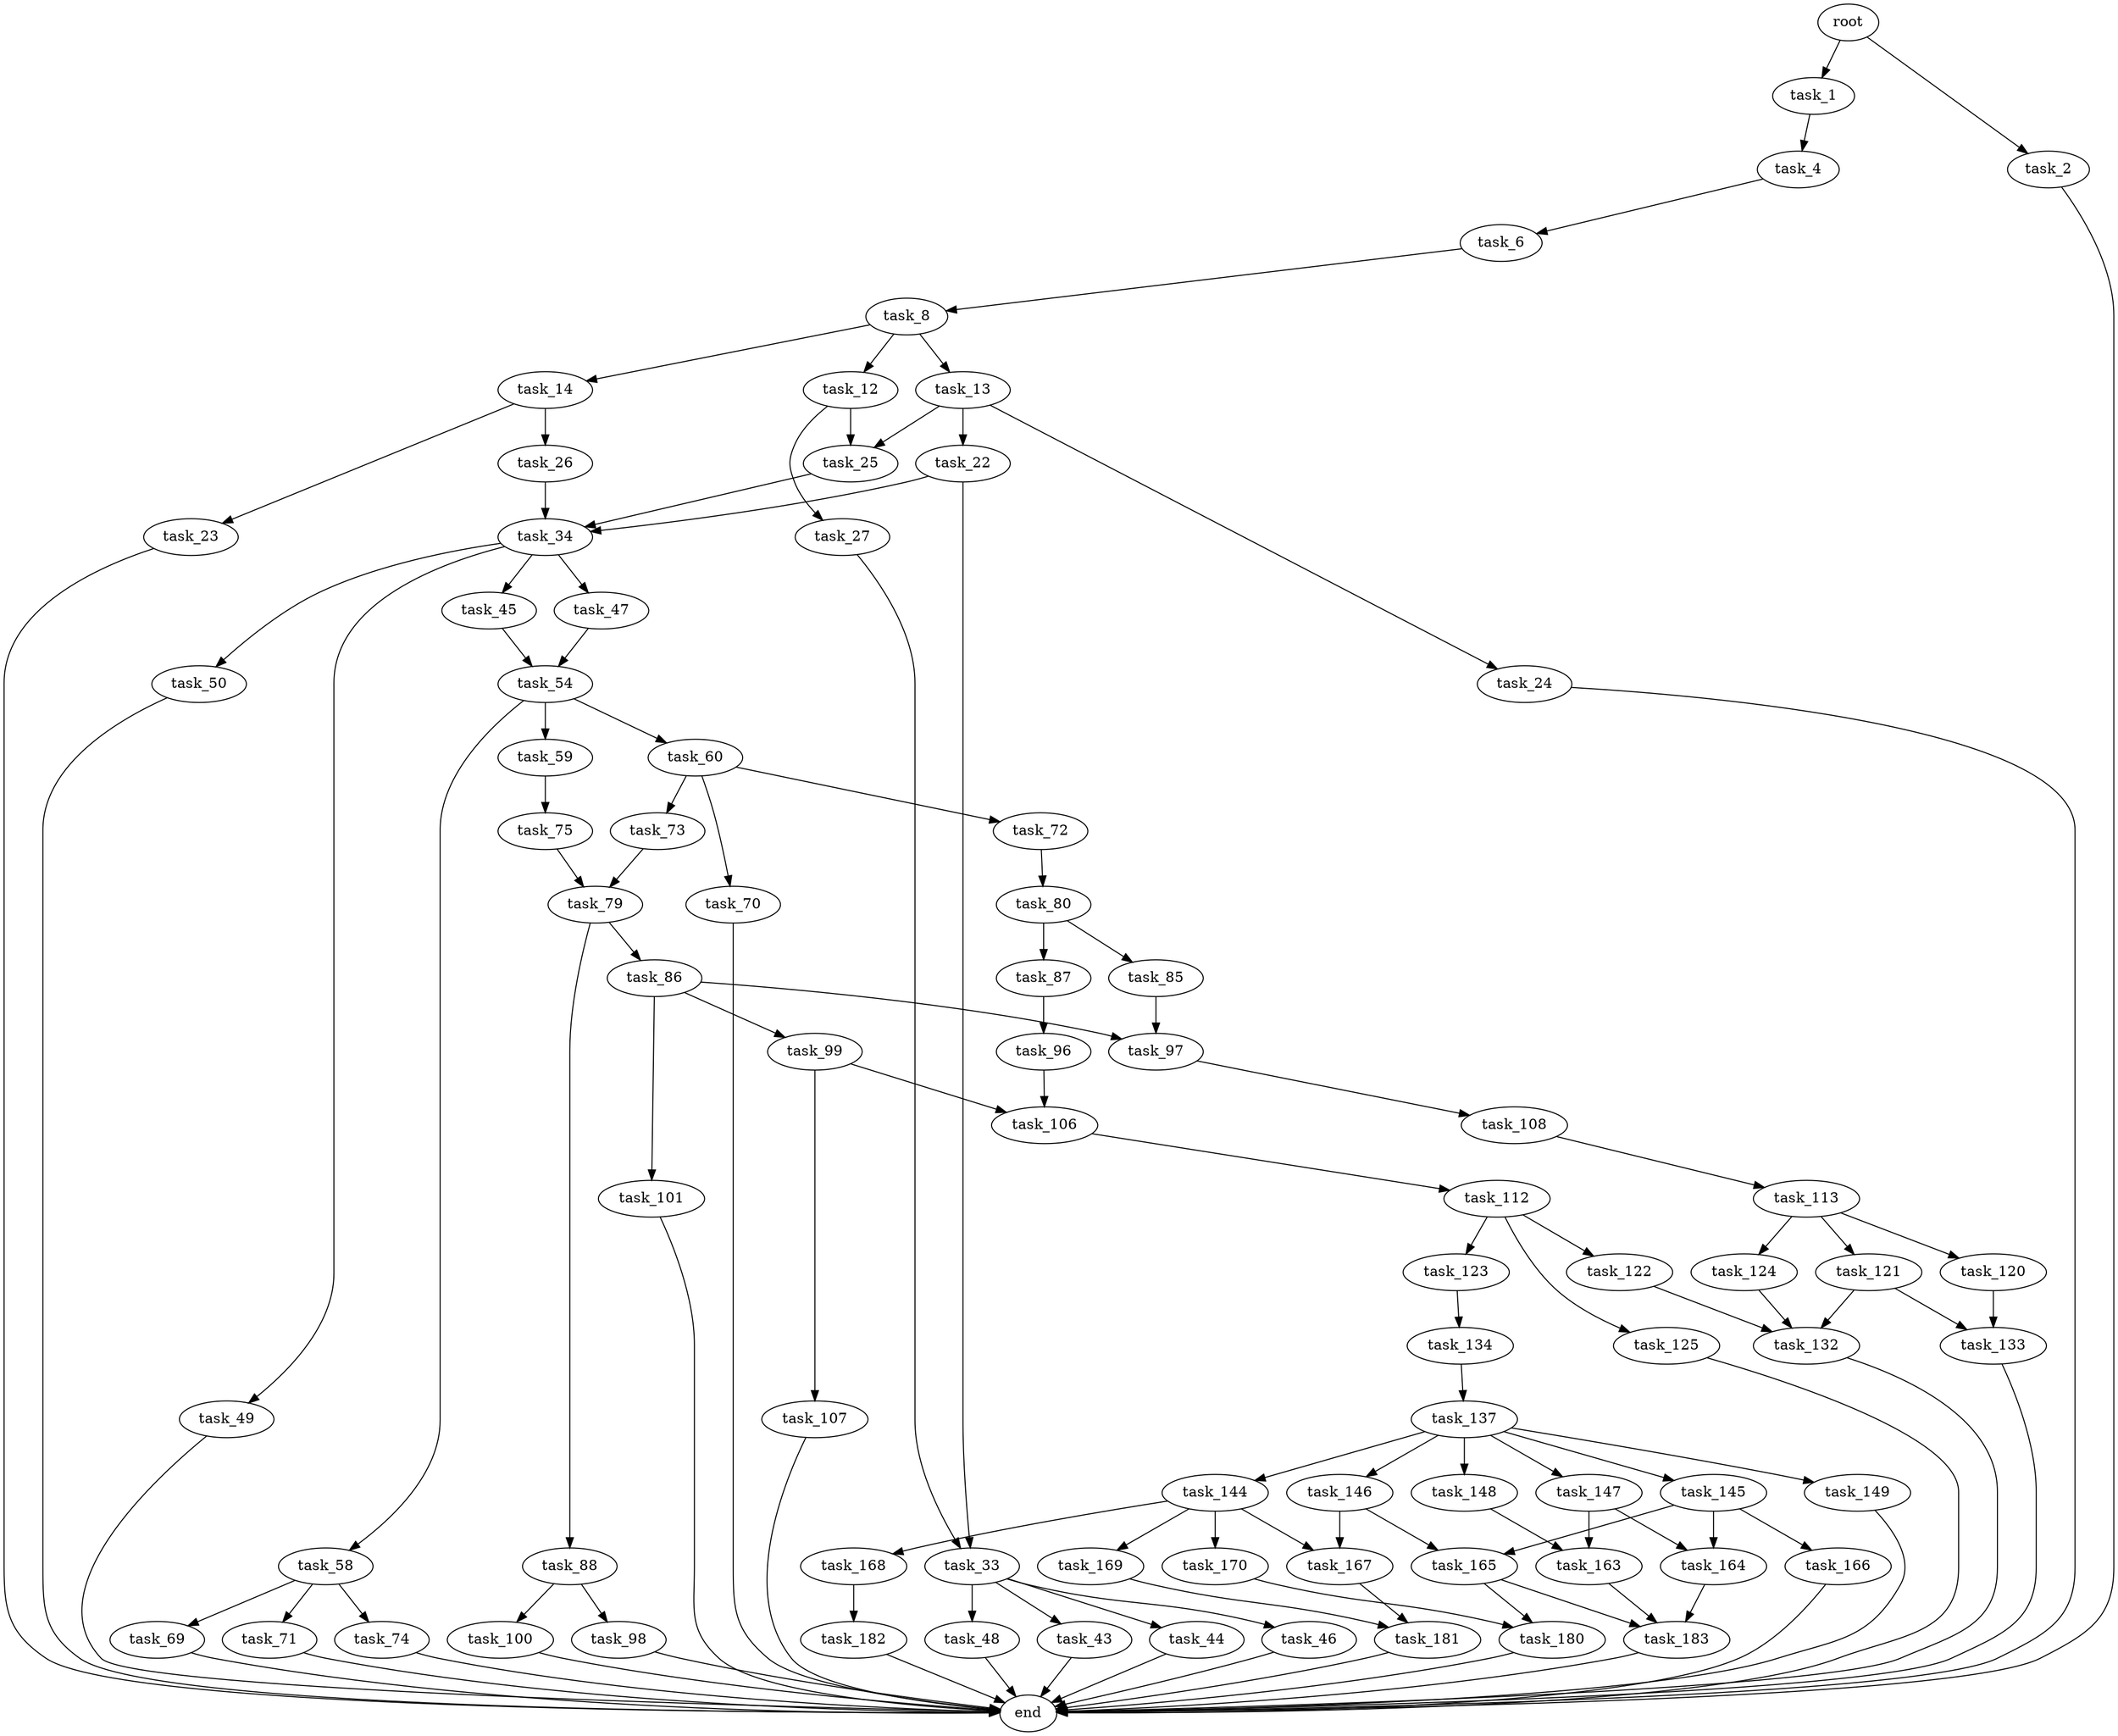 digraph G {
  root [size="0.000000"];
  task_1 [size="12193292879.000000"];
  task_2 [size="588990389050.000000"];
  task_4 [size="34786358671.000000"];
  task_6 [size="549755813888.000000"];
  task_8 [size="1727101318.000000"];
  task_12 [size="3238906859.000000"];
  task_13 [size="549755813888.000000"];
  task_14 [size="4321913345.000000"];
  task_22 [size="68719476736.000000"];
  task_23 [size="402102596290.000000"];
  task_24 [size="549755813888.000000"];
  task_25 [size="21430097460.000000"];
  task_26 [size="578911014.000000"];
  task_27 [size="107712955116.000000"];
  task_33 [size="8589934592.000000"];
  task_34 [size="68719476736.000000"];
  task_43 [size="380232245991.000000"];
  task_44 [size="8589934592.000000"];
  task_45 [size="3067600228.000000"];
  task_46 [size="48443024368.000000"];
  task_47 [size="8589934592.000000"];
  task_48 [size="171801473794.000000"];
  task_49 [size="20048406140.000000"];
  task_50 [size="368293445632.000000"];
  task_54 [size="28991029248.000000"];
  task_58 [size="1613788036.000000"];
  task_59 [size="5805550653.000000"];
  task_60 [size="3694957599.000000"];
  task_69 [size="534838302160.000000"];
  task_70 [size="368293445632.000000"];
  task_71 [size="35744196967.000000"];
  task_72 [size="160780475399.000000"];
  task_73 [size="31742637668.000000"];
  task_74 [size="8589934592.000000"];
  task_75 [size="1054518134806.000000"];
  task_79 [size="614487306549.000000"];
  task_80 [size="231928233984.000000"];
  task_85 [size="68719476736.000000"];
  task_86 [size="13357337076.000000"];
  task_87 [size="772233918204.000000"];
  task_88 [size="614959428076.000000"];
  task_96 [size="28447112217.000000"];
  task_97 [size="231928233984.000000"];
  task_98 [size="18230027289.000000"];
  task_99 [size="204020646652.000000"];
  task_100 [size="3788516556.000000"];
  task_101 [size="1127473270396.000000"];
  task_106 [size="134217728000.000000"];
  task_107 [size="134217728000.000000"];
  task_108 [size="549755813888.000000"];
  task_112 [size="134217728000.000000"];
  task_113 [size="549755813888.000000"];
  task_120 [size="762927919412.000000"];
  task_121 [size="2349930784.000000"];
  task_122 [size="712301661207.000000"];
  task_123 [size="134217728000.000000"];
  task_124 [size="28991029248.000000"];
  task_125 [size="231928233984.000000"];
  task_132 [size="28991029248.000000"];
  task_133 [size="231928233984.000000"];
  task_134 [size="319151981099.000000"];
  task_137 [size="566370449402.000000"];
  task_144 [size="10789760239.000000"];
  task_145 [size="68719476736.000000"];
  task_146 [size="22972507779.000000"];
  task_147 [size="2086789589.000000"];
  task_148 [size="6693363049.000000"];
  task_149 [size="231928233984.000000"];
  task_163 [size="338068093.000000"];
  task_164 [size="1945597911.000000"];
  task_165 [size="782757789696.000000"];
  task_166 [size="37686342725.000000"];
  task_167 [size="8589934592.000000"];
  task_168 [size="27913700006.000000"];
  task_169 [size="68719476736.000000"];
  task_170 [size="549755813888.000000"];
  task_180 [size="23208534854.000000"];
  task_181 [size="15103985935.000000"];
  task_182 [size="1073741824000.000000"];
  task_183 [size="6809657357.000000"];
  end [size="0.000000"];

  root -> task_1 [size="1.000000"];
  root -> task_2 [size="1.000000"];
  task_1 -> task_4 [size="209715200.000000"];
  task_2 -> end [size="1.000000"];
  task_4 -> task_6 [size="679477248.000000"];
  task_6 -> task_8 [size="536870912.000000"];
  task_8 -> task_12 [size="33554432.000000"];
  task_8 -> task_13 [size="33554432.000000"];
  task_8 -> task_14 [size="33554432.000000"];
  task_12 -> task_25 [size="301989888.000000"];
  task_12 -> task_27 [size="301989888.000000"];
  task_13 -> task_22 [size="536870912.000000"];
  task_13 -> task_24 [size="536870912.000000"];
  task_13 -> task_25 [size="536870912.000000"];
  task_14 -> task_23 [size="75497472.000000"];
  task_14 -> task_26 [size="75497472.000000"];
  task_22 -> task_33 [size="134217728.000000"];
  task_22 -> task_34 [size="134217728.000000"];
  task_23 -> end [size="1.000000"];
  task_24 -> end [size="1.000000"];
  task_25 -> task_34 [size="536870912.000000"];
  task_26 -> task_34 [size="33554432.000000"];
  task_27 -> task_33 [size="134217728.000000"];
  task_33 -> task_43 [size="33554432.000000"];
  task_33 -> task_44 [size="33554432.000000"];
  task_33 -> task_46 [size="33554432.000000"];
  task_33 -> task_48 [size="33554432.000000"];
  task_34 -> task_45 [size="134217728.000000"];
  task_34 -> task_47 [size="134217728.000000"];
  task_34 -> task_49 [size="134217728.000000"];
  task_34 -> task_50 [size="134217728.000000"];
  task_43 -> end [size="1.000000"];
  task_44 -> end [size="1.000000"];
  task_45 -> task_54 [size="75497472.000000"];
  task_46 -> end [size="1.000000"];
  task_47 -> task_54 [size="33554432.000000"];
  task_48 -> end [size="1.000000"];
  task_49 -> end [size="1.000000"];
  task_50 -> end [size="1.000000"];
  task_54 -> task_58 [size="75497472.000000"];
  task_54 -> task_59 [size="75497472.000000"];
  task_54 -> task_60 [size="75497472.000000"];
  task_58 -> task_69 [size="75497472.000000"];
  task_58 -> task_71 [size="75497472.000000"];
  task_58 -> task_74 [size="75497472.000000"];
  task_59 -> task_75 [size="209715200.000000"];
  task_60 -> task_70 [size="209715200.000000"];
  task_60 -> task_72 [size="209715200.000000"];
  task_60 -> task_73 [size="209715200.000000"];
  task_69 -> end [size="1.000000"];
  task_70 -> end [size="1.000000"];
  task_71 -> end [size="1.000000"];
  task_72 -> task_80 [size="679477248.000000"];
  task_73 -> task_79 [size="536870912.000000"];
  task_74 -> end [size="1.000000"];
  task_75 -> task_79 [size="679477248.000000"];
  task_79 -> task_86 [size="679477248.000000"];
  task_79 -> task_88 [size="679477248.000000"];
  task_80 -> task_85 [size="301989888.000000"];
  task_80 -> task_87 [size="301989888.000000"];
  task_85 -> task_97 [size="134217728.000000"];
  task_86 -> task_97 [size="209715200.000000"];
  task_86 -> task_99 [size="209715200.000000"];
  task_86 -> task_101 [size="209715200.000000"];
  task_87 -> task_96 [size="536870912.000000"];
  task_88 -> task_98 [size="536870912.000000"];
  task_88 -> task_100 [size="536870912.000000"];
  task_96 -> task_106 [size="536870912.000000"];
  task_97 -> task_108 [size="301989888.000000"];
  task_98 -> end [size="1.000000"];
  task_99 -> task_106 [size="301989888.000000"];
  task_99 -> task_107 [size="301989888.000000"];
  task_100 -> end [size="1.000000"];
  task_101 -> end [size="1.000000"];
  task_106 -> task_112 [size="209715200.000000"];
  task_107 -> end [size="1.000000"];
  task_108 -> task_113 [size="536870912.000000"];
  task_112 -> task_122 [size="209715200.000000"];
  task_112 -> task_123 [size="209715200.000000"];
  task_112 -> task_125 [size="209715200.000000"];
  task_113 -> task_120 [size="536870912.000000"];
  task_113 -> task_121 [size="536870912.000000"];
  task_113 -> task_124 [size="536870912.000000"];
  task_120 -> task_133 [size="536870912.000000"];
  task_121 -> task_132 [size="134217728.000000"];
  task_121 -> task_133 [size="134217728.000000"];
  task_122 -> task_132 [size="838860800.000000"];
  task_123 -> task_134 [size="209715200.000000"];
  task_124 -> task_132 [size="75497472.000000"];
  task_125 -> end [size="1.000000"];
  task_132 -> end [size="1.000000"];
  task_133 -> end [size="1.000000"];
  task_134 -> task_137 [size="536870912.000000"];
  task_137 -> task_144 [size="411041792.000000"];
  task_137 -> task_145 [size="411041792.000000"];
  task_137 -> task_146 [size="411041792.000000"];
  task_137 -> task_147 [size="411041792.000000"];
  task_137 -> task_148 [size="411041792.000000"];
  task_137 -> task_149 [size="411041792.000000"];
  task_144 -> task_167 [size="679477248.000000"];
  task_144 -> task_168 [size="679477248.000000"];
  task_144 -> task_169 [size="679477248.000000"];
  task_144 -> task_170 [size="679477248.000000"];
  task_145 -> task_164 [size="134217728.000000"];
  task_145 -> task_165 [size="134217728.000000"];
  task_145 -> task_166 [size="134217728.000000"];
  task_146 -> task_165 [size="75497472.000000"];
  task_146 -> task_167 [size="75497472.000000"];
  task_147 -> task_163 [size="33554432.000000"];
  task_147 -> task_164 [size="33554432.000000"];
  task_148 -> task_163 [size="209715200.000000"];
  task_149 -> end [size="1.000000"];
  task_163 -> task_183 [size="33554432.000000"];
  task_164 -> task_183 [size="75497472.000000"];
  task_165 -> task_180 [size="679477248.000000"];
  task_165 -> task_183 [size="679477248.000000"];
  task_166 -> end [size="1.000000"];
  task_167 -> task_181 [size="33554432.000000"];
  task_168 -> task_182 [size="33554432.000000"];
  task_169 -> task_181 [size="134217728.000000"];
  task_170 -> task_180 [size="536870912.000000"];
  task_180 -> end [size="1.000000"];
  task_181 -> end [size="1.000000"];
  task_182 -> end [size="1.000000"];
  task_183 -> end [size="1.000000"];
}
